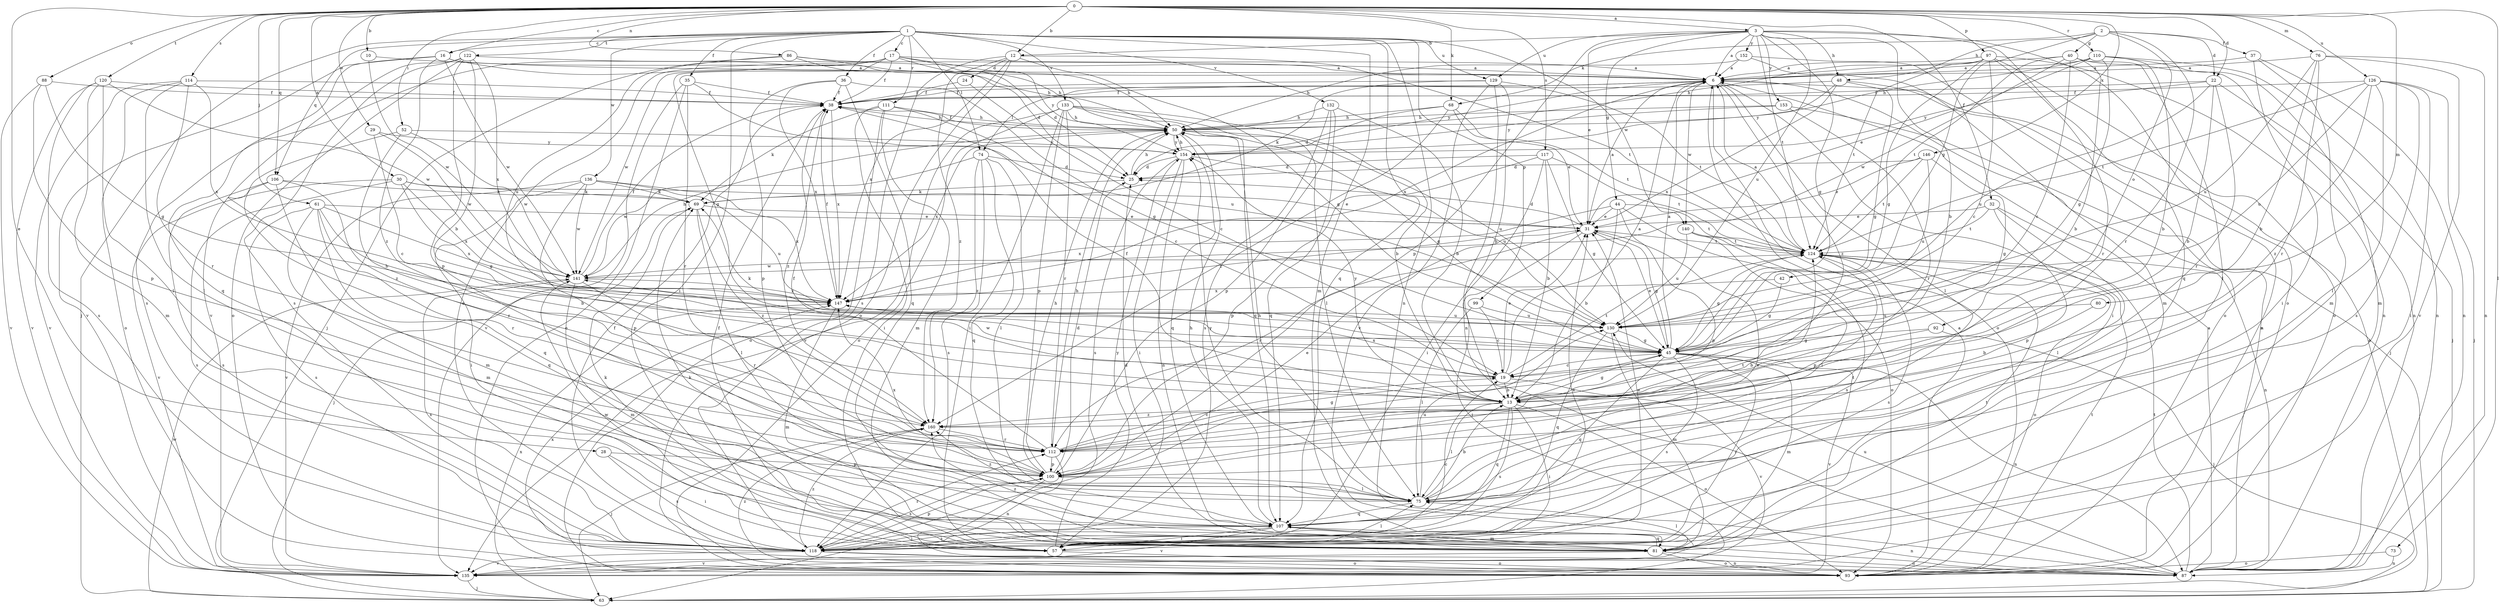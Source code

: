 strict digraph  {
0;
1;
2;
3;
6;
10;
12;
13;
16;
17;
19;
22;
24;
25;
28;
29;
30;
31;
32;
35;
36;
37;
38;
40;
42;
44;
45;
48;
50;
52;
57;
61;
63;
68;
69;
73;
74;
75;
76;
80;
81;
86;
87;
88;
92;
93;
97;
99;
100;
106;
107;
110;
111;
112;
114;
117;
118;
120;
122;
124;
126;
129;
130;
132;
133;
135;
136;
140;
141;
146;
147;
152;
153;
154;
160;
0 -> 3  [label=a];
0 -> 10  [label=b];
0 -> 12  [label=b];
0 -> 16  [label=c];
0 -> 22  [label=d];
0 -> 28  [label=e];
0 -> 29  [label=e];
0 -> 30  [label=e];
0 -> 32  [label=f];
0 -> 52  [label=i];
0 -> 61  [label=j];
0 -> 68  [label=k];
0 -> 73  [label=l];
0 -> 76  [label=m];
0 -> 80  [label=m];
0 -> 86  [label=n];
0 -> 88  [label=o];
0 -> 97  [label=p];
0 -> 106  [label=q];
0 -> 110  [label=r];
0 -> 114  [label=s];
0 -> 117  [label=s];
0 -> 120  [label=t];
0 -> 126  [label=u];
0 -> 146  [label=x];
1 -> 16  [label=c];
1 -> 17  [label=c];
1 -> 35  [label=f];
1 -> 36  [label=f];
1 -> 57  [label=i];
1 -> 63  [label=j];
1 -> 74  [label=l];
1 -> 81  [label=m];
1 -> 87  [label=n];
1 -> 99  [label=p];
1 -> 106  [label=q];
1 -> 107  [label=q];
1 -> 111  [label=r];
1 -> 122  [label=t];
1 -> 129  [label=u];
1 -> 132  [label=v];
1 -> 133  [label=v];
1 -> 136  [label=w];
1 -> 140  [label=w];
2 -> 22  [label=d];
2 -> 37  [label=f];
2 -> 40  [label=g];
2 -> 42  [label=g];
2 -> 48  [label=h];
2 -> 68  [label=k];
2 -> 92  [label=o];
2 -> 112  [label=r];
3 -> 6  [label=a];
3 -> 12  [label=b];
3 -> 13  [label=b];
3 -> 31  [label=e];
3 -> 44  [label=g];
3 -> 45  [label=g];
3 -> 48  [label=h];
3 -> 93  [label=o];
3 -> 100  [label=p];
3 -> 107  [label=q];
3 -> 124  [label=t];
3 -> 129  [label=u];
3 -> 130  [label=u];
3 -> 152  [label=y];
3 -> 153  [label=y];
6 -> 38  [label=f];
6 -> 57  [label=i];
6 -> 74  [label=l];
6 -> 75  [label=l];
6 -> 87  [label=n];
6 -> 93  [label=o];
6 -> 140  [label=w];
6 -> 147  [label=x];
6 -> 154  [label=y];
6 -> 160  [label=z];
10 -> 6  [label=a];
10 -> 141  [label=w];
12 -> 24  [label=d];
12 -> 45  [label=g];
12 -> 93  [label=o];
12 -> 118  [label=s];
12 -> 124  [label=t];
12 -> 147  [label=x];
12 -> 160  [label=z];
13 -> 38  [label=f];
13 -> 45  [label=g];
13 -> 57  [label=i];
13 -> 75  [label=l];
13 -> 93  [label=o];
13 -> 107  [label=q];
13 -> 118  [label=s];
13 -> 154  [label=y];
13 -> 160  [label=z];
16 -> 6  [label=a];
16 -> 50  [label=h];
16 -> 107  [label=q];
16 -> 135  [label=v];
16 -> 141  [label=w];
16 -> 160  [label=z];
17 -> 6  [label=a];
17 -> 25  [label=d];
17 -> 38  [label=f];
17 -> 45  [label=g];
17 -> 50  [label=h];
17 -> 63  [label=j];
17 -> 118  [label=s];
17 -> 141  [label=w];
17 -> 154  [label=y];
19 -> 6  [label=a];
19 -> 13  [label=b];
19 -> 31  [label=e];
19 -> 124  [label=t];
19 -> 135  [label=v];
19 -> 141  [label=w];
19 -> 147  [label=x];
22 -> 13  [label=b];
22 -> 38  [label=f];
22 -> 63  [label=j];
22 -> 112  [label=r];
22 -> 130  [label=u];
22 -> 154  [label=y];
24 -> 19  [label=c];
24 -> 38  [label=f];
25 -> 50  [label=h];
25 -> 69  [label=k];
28 -> 57  [label=i];
28 -> 100  [label=p];
28 -> 118  [label=s];
29 -> 19  [label=c];
29 -> 141  [label=w];
29 -> 154  [label=y];
30 -> 31  [label=e];
30 -> 45  [label=g];
30 -> 69  [label=k];
30 -> 118  [label=s];
30 -> 135  [label=v];
30 -> 147  [label=x];
31 -> 6  [label=a];
31 -> 25  [label=d];
31 -> 45  [label=g];
31 -> 63  [label=j];
31 -> 112  [label=r];
31 -> 124  [label=t];
32 -> 31  [label=e];
32 -> 75  [label=l];
32 -> 87  [label=n];
32 -> 100  [label=p];
32 -> 124  [label=t];
35 -> 38  [label=f];
35 -> 93  [label=o];
35 -> 112  [label=r];
35 -> 130  [label=u];
35 -> 135  [label=v];
36 -> 38  [label=f];
36 -> 45  [label=g];
36 -> 100  [label=p];
36 -> 107  [label=q];
36 -> 147  [label=x];
37 -> 6  [label=a];
37 -> 57  [label=i];
37 -> 81  [label=m];
37 -> 87  [label=n];
38 -> 50  [label=h];
38 -> 147  [label=x];
38 -> 160  [label=z];
40 -> 6  [label=a];
40 -> 13  [label=b];
40 -> 19  [label=c];
40 -> 75  [label=l];
40 -> 87  [label=n];
40 -> 124  [label=t];
40 -> 141  [label=w];
42 -> 45  [label=g];
42 -> 147  [label=x];
44 -> 13  [label=b];
44 -> 31  [label=e];
44 -> 93  [label=o];
44 -> 100  [label=p];
44 -> 124  [label=t];
44 -> 147  [label=x];
45 -> 6  [label=a];
45 -> 19  [label=c];
45 -> 31  [label=e];
45 -> 57  [label=i];
45 -> 69  [label=k];
45 -> 81  [label=m];
45 -> 87  [label=n];
45 -> 107  [label=q];
45 -> 118  [label=s];
45 -> 135  [label=v];
48 -> 38  [label=f];
48 -> 45  [label=g];
48 -> 93  [label=o];
48 -> 147  [label=x];
48 -> 154  [label=y];
50 -> 38  [label=f];
50 -> 45  [label=g];
50 -> 107  [label=q];
50 -> 130  [label=u];
50 -> 147  [label=x];
50 -> 154  [label=y];
52 -> 13  [label=b];
52 -> 141  [label=w];
52 -> 154  [label=y];
52 -> 160  [label=z];
57 -> 31  [label=e];
57 -> 38  [label=f];
57 -> 69  [label=k];
57 -> 75  [label=l];
57 -> 93  [label=o];
57 -> 141  [label=w];
57 -> 154  [label=y];
61 -> 13  [label=b];
61 -> 31  [label=e];
61 -> 81  [label=m];
61 -> 107  [label=q];
61 -> 112  [label=r];
61 -> 118  [label=s];
61 -> 147  [label=x];
63 -> 6  [label=a];
63 -> 141  [label=w];
63 -> 147  [label=x];
68 -> 25  [label=d];
68 -> 31  [label=e];
68 -> 50  [label=h];
68 -> 124  [label=t];
68 -> 160  [label=z];
69 -> 31  [label=e];
69 -> 63  [label=j];
69 -> 75  [label=l];
69 -> 160  [label=z];
73 -> 87  [label=n];
73 -> 93  [label=o];
74 -> 25  [label=d];
74 -> 75  [label=l];
74 -> 107  [label=q];
74 -> 118  [label=s];
74 -> 141  [label=w];
74 -> 160  [label=z];
75 -> 13  [label=b];
75 -> 31  [label=e];
75 -> 50  [label=h];
75 -> 107  [label=q];
75 -> 124  [label=t];
75 -> 130  [label=u];
75 -> 154  [label=y];
75 -> 160  [label=z];
76 -> 6  [label=a];
76 -> 13  [label=b];
76 -> 87  [label=n];
76 -> 112  [label=r];
76 -> 130  [label=u];
76 -> 135  [label=v];
80 -> 13  [label=b];
80 -> 130  [label=u];
81 -> 25  [label=d];
81 -> 69  [label=k];
81 -> 75  [label=l];
81 -> 87  [label=n];
81 -> 93  [label=o];
81 -> 107  [label=q];
81 -> 124  [label=t];
81 -> 135  [label=v];
81 -> 160  [label=z];
86 -> 6  [label=a];
86 -> 25  [label=d];
86 -> 50  [label=h];
86 -> 118  [label=s];
86 -> 130  [label=u];
87 -> 6  [label=a];
87 -> 124  [label=t];
87 -> 130  [label=u];
87 -> 147  [label=x];
88 -> 38  [label=f];
88 -> 45  [label=g];
88 -> 100  [label=p];
88 -> 135  [label=v];
92 -> 13  [label=b];
92 -> 45  [label=g];
92 -> 63  [label=j];
93 -> 6  [label=a];
93 -> 124  [label=t];
93 -> 160  [label=z];
97 -> 6  [label=a];
97 -> 19  [label=c];
97 -> 45  [label=g];
97 -> 50  [label=h];
97 -> 87  [label=n];
97 -> 93  [label=o];
97 -> 112  [label=r];
97 -> 124  [label=t];
99 -> 19  [label=c];
99 -> 75  [label=l];
99 -> 130  [label=u];
100 -> 25  [label=d];
100 -> 31  [label=e];
100 -> 50  [label=h];
100 -> 63  [label=j];
100 -> 75  [label=l];
100 -> 118  [label=s];
100 -> 124  [label=t];
100 -> 147  [label=x];
106 -> 69  [label=k];
106 -> 81  [label=m];
106 -> 107  [label=q];
106 -> 112  [label=r];
106 -> 118  [label=s];
107 -> 50  [label=h];
107 -> 57  [label=i];
107 -> 81  [label=m];
107 -> 87  [label=n];
107 -> 118  [label=s];
107 -> 135  [label=v];
110 -> 6  [label=a];
110 -> 13  [label=b];
110 -> 31  [label=e];
110 -> 45  [label=g];
110 -> 50  [label=h];
110 -> 81  [label=m];
110 -> 87  [label=n];
111 -> 19  [label=c];
111 -> 50  [label=h];
111 -> 57  [label=i];
111 -> 69  [label=k];
111 -> 81  [label=m];
111 -> 93  [label=o];
112 -> 19  [label=c];
112 -> 38  [label=f];
112 -> 45  [label=g];
112 -> 50  [label=h];
112 -> 87  [label=n];
112 -> 100  [label=p];
114 -> 38  [label=f];
114 -> 75  [label=l];
114 -> 93  [label=o];
114 -> 112  [label=r];
114 -> 135  [label=v];
114 -> 147  [label=x];
117 -> 13  [label=b];
117 -> 25  [label=d];
117 -> 45  [label=g];
117 -> 57  [label=i];
117 -> 100  [label=p];
117 -> 124  [label=t];
118 -> 19  [label=c];
118 -> 31  [label=e];
118 -> 38  [label=f];
118 -> 87  [label=n];
118 -> 93  [label=o];
118 -> 100  [label=p];
118 -> 112  [label=r];
118 -> 135  [label=v];
118 -> 160  [label=z];
120 -> 38  [label=f];
120 -> 75  [label=l];
120 -> 81  [label=m];
120 -> 118  [label=s];
120 -> 135  [label=v];
120 -> 141  [label=w];
122 -> 6  [label=a];
122 -> 13  [label=b];
122 -> 93  [label=o];
122 -> 100  [label=p];
122 -> 118  [label=s];
122 -> 135  [label=v];
122 -> 147  [label=x];
124 -> 6  [label=a];
124 -> 45  [label=g];
124 -> 93  [label=o];
124 -> 100  [label=p];
124 -> 118  [label=s];
124 -> 141  [label=w];
126 -> 38  [label=f];
126 -> 57  [label=i];
126 -> 63  [label=j];
126 -> 75  [label=l];
126 -> 118  [label=s];
126 -> 124  [label=t];
126 -> 130  [label=u];
126 -> 160  [label=z];
129 -> 13  [label=b];
129 -> 38  [label=f];
129 -> 69  [label=k];
129 -> 87  [label=n];
129 -> 124  [label=t];
129 -> 135  [label=v];
130 -> 45  [label=g];
130 -> 81  [label=m];
130 -> 107  [label=q];
132 -> 13  [label=b];
132 -> 50  [label=h];
132 -> 100  [label=p];
132 -> 107  [label=q];
132 -> 118  [label=s];
133 -> 13  [label=b];
133 -> 50  [label=h];
133 -> 57  [label=i];
133 -> 75  [label=l];
133 -> 93  [label=o];
133 -> 100  [label=p];
133 -> 107  [label=q];
133 -> 112  [label=r];
133 -> 135  [label=v];
135 -> 63  [label=j];
136 -> 57  [label=i];
136 -> 69  [label=k];
136 -> 100  [label=p];
136 -> 130  [label=u];
136 -> 135  [label=v];
136 -> 141  [label=w];
136 -> 147  [label=x];
140 -> 75  [label=l];
140 -> 118  [label=s];
140 -> 124  [label=t];
140 -> 130  [label=u];
141 -> 38  [label=f];
141 -> 50  [label=h];
141 -> 81  [label=m];
141 -> 112  [label=r];
141 -> 118  [label=s];
141 -> 147  [label=x];
146 -> 25  [label=d];
146 -> 31  [label=e];
146 -> 45  [label=g];
146 -> 124  [label=t];
146 -> 130  [label=u];
147 -> 38  [label=f];
147 -> 81  [label=m];
147 -> 130  [label=u];
152 -> 6  [label=a];
152 -> 50  [label=h];
152 -> 81  [label=m];
152 -> 93  [label=o];
153 -> 50  [label=h];
153 -> 63  [label=j];
153 -> 112  [label=r];
153 -> 154  [label=y];
154 -> 25  [label=d];
154 -> 50  [label=h];
154 -> 57  [label=i];
154 -> 87  [label=n];
154 -> 118  [label=s];
154 -> 130  [label=u];
160 -> 63  [label=j];
160 -> 112  [label=r];
}
